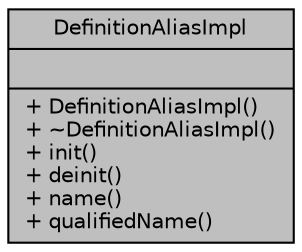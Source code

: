 digraph "DefinitionAliasImpl"
{
 // LATEX_PDF_SIZE
  edge [fontname="Helvetica",fontsize="10",labelfontname="Helvetica",labelfontsize="10"];
  node [fontname="Helvetica",fontsize="10",shape=record];
  Node1 [label="{DefinitionAliasImpl\n||+ DefinitionAliasImpl()\l+ ~DefinitionAliasImpl()\l+ init()\l+ deinit()\l+ name()\l+ qualifiedName()\l}",height=0.2,width=0.4,color="black", fillcolor="grey75", style="filled", fontcolor="black",tooltip=" "];
}
